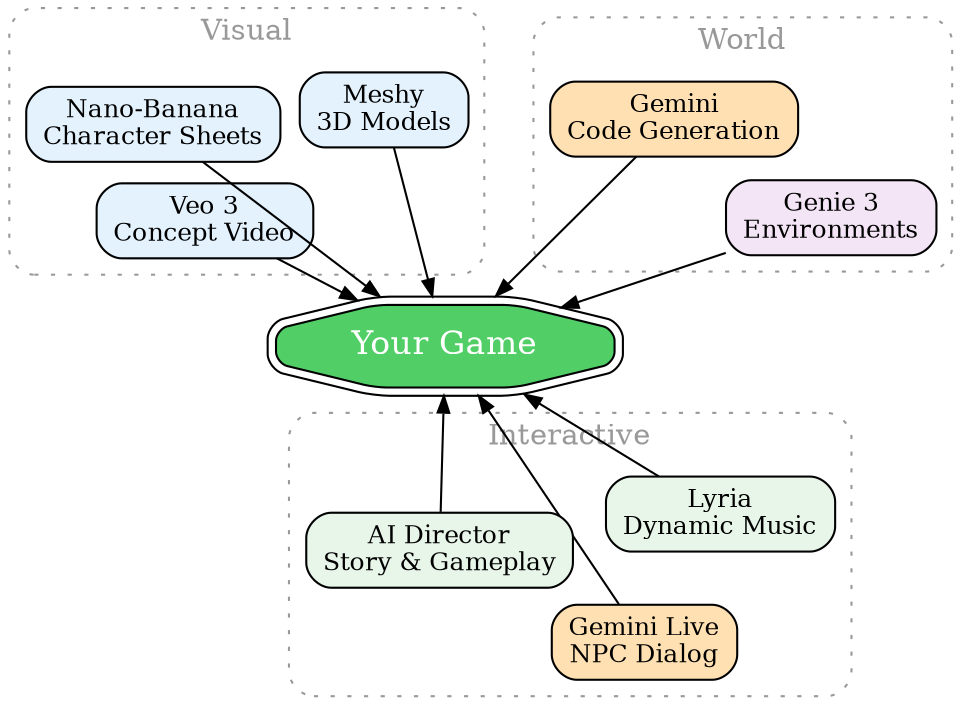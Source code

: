 digraph G {
    layout=fdp;
    size="8,6";
    ratio=compress;
    node [shape=box, style="rounded,filled", fontsize=12];
    edge [arrowsize=0.8];
    
    // Visual & Creative cluster
    subgraph cluster_visual {
        label="Visual";
        style="rounded,dotted";
        bgcolor="transparent";
        color="#999999";
        fontcolor="#999999";
        fontsize=14;
        veo [label="Veo 3\nConcept Video", fillcolor="#e3f2fd"];
        nano [label="Nano-Banana\nCharacter Sheets", fillcolor="#e3f2fd"];
        meshy [label="Meshy\n3D Models", fillcolor="#e3f2fd"];
    }
    
    // World & Environment cluster
    subgraph cluster_world {
        label="World";
        style="rounded,dotted";
        bgcolor="transparent";
        color="#999999";
        fontcolor="#999999";
        fontsize=14;
        genie [label="Genie 3\nEnvironments", fillcolor="#f3e5f5"];
        gemini_code [label="Gemini\nCode Generation", fillcolor="#ffe0b2"];
    }
    
    // Interactive Elements cluster
    subgraph cluster_interactive {
        label="Interactive";
        style="rounded,dotted";
        bgcolor="transparent";
        color="#999999";
        fontcolor="#999999";
        fontsize=14;
        lyria [label="Lyria\nDynamic Music", fillcolor="#e8f5e9"];
        gemini [label="Gemini Live\nNPC Dialog", fillcolor="#ffe0b2"];
        director [label="AI Director\nStory & Gameplay", fillcolor="#e8f5e9"];
    }
    
    // Game output - central
    game [label="Your Game", fillcolor="#51cf66", fontcolor="white", shape=doubleoctagon, fontsize=16];
    
    // Edges from services to game
    veo -> game;
    nano -> game;
    meshy -> game;
    genie -> game;
    lyria -> game;
    gemini -> game;
    gemini_code -> game;
    director -> game;
}

